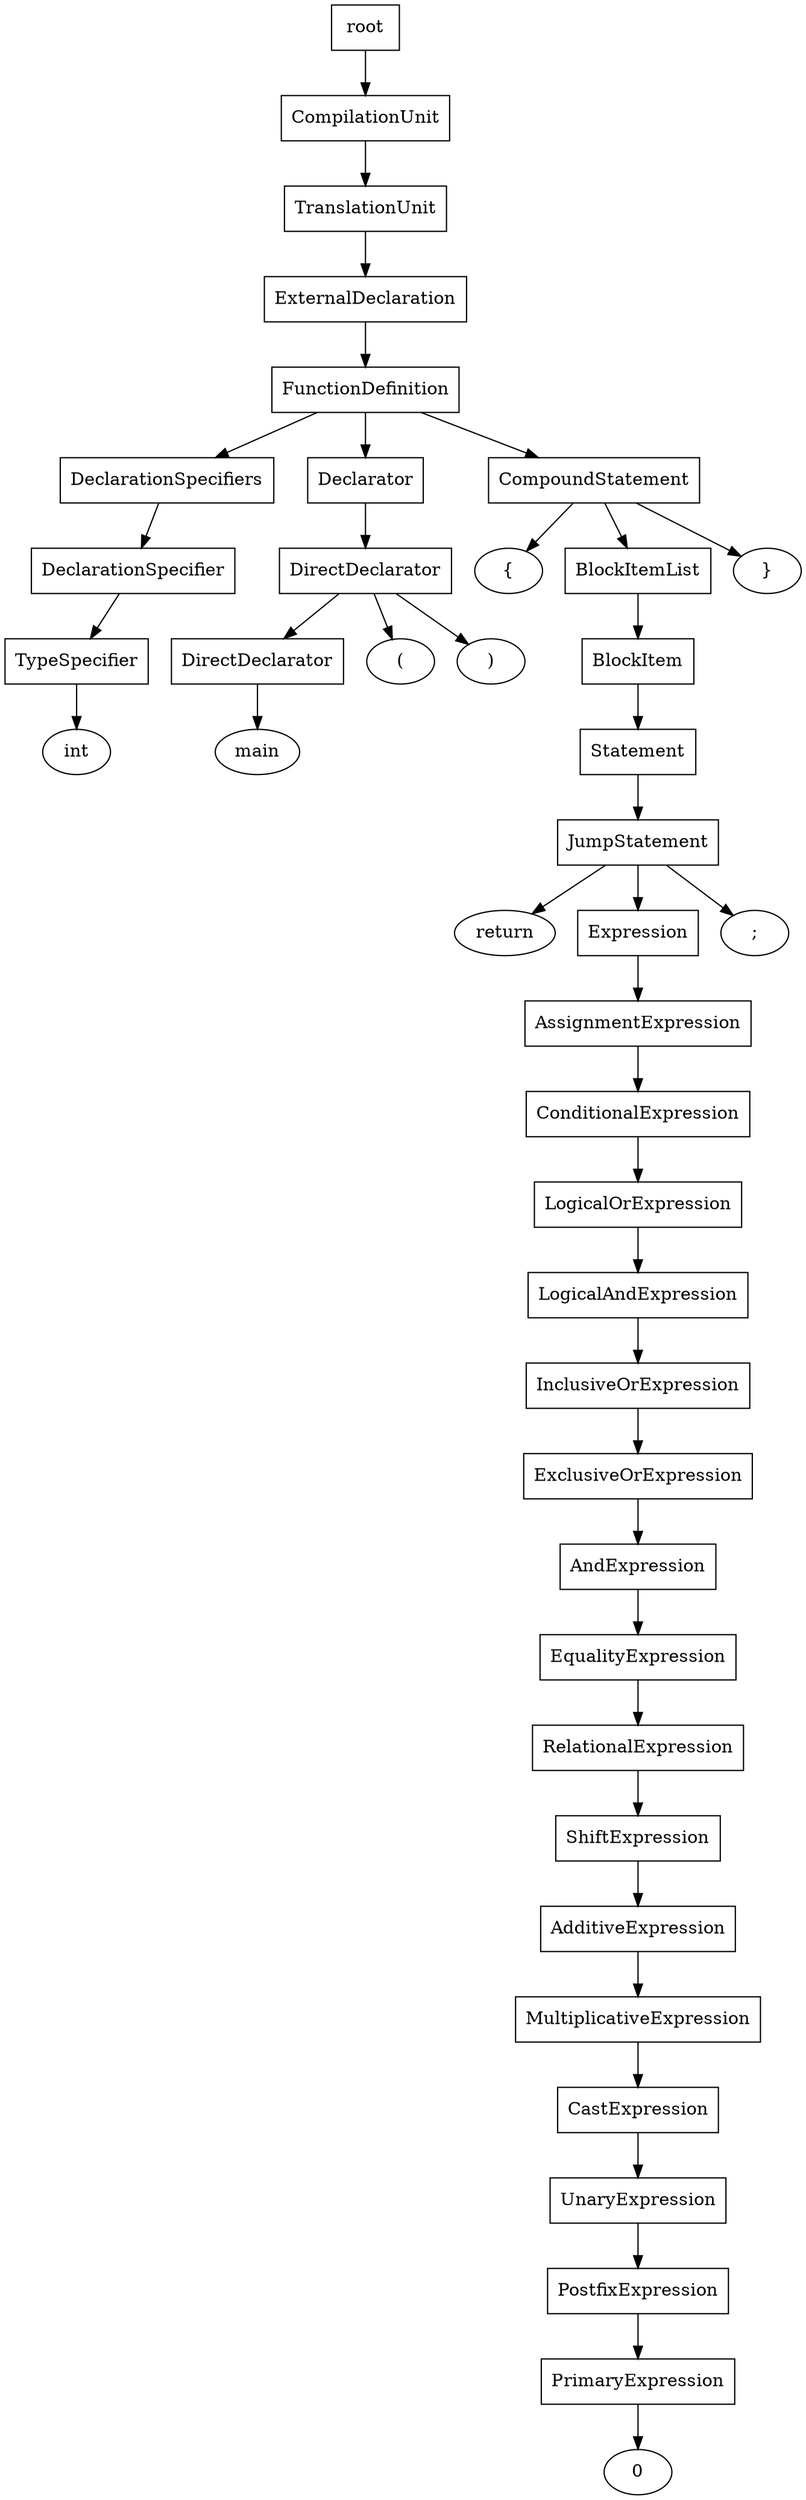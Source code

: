 digraph G {
	splines="TRUE";
	n_0 [label="root", shape="rectangle"]
	n_0 -> n_1
	n_1 [label="CompilationUnit", shape="rectangle"]
	n_1 -> n_2
	n_2 [label="TranslationUnit", shape="rectangle"]
	n_2 -> n_3
	n_3 [label="ExternalDeclaration", shape="rectangle"]
	n_3 -> n_4
	n_4 [label="FunctionDefinition", shape="rectangle"]
	n_4 -> n_5
	n_5 [label="DeclarationSpecifiers", shape="rectangle"]
	n_5 -> n_8
	n_8 [label="DeclarationSpecifier", shape="rectangle"]
	n_8 -> n_13
	n_13 [label="TypeSpecifier", shape="rectangle"]
	n_13 -> n_18
	n_18 [label="int", shape="ellipse"]
	n_4 -> n_6
	n_6 [label="Declarator", shape="rectangle"]
	n_6 -> n_9
	n_9 [label="DirectDeclarator", shape="rectangle"]
	n_9 -> n_14
	n_14 [label="DirectDeclarator", shape="rectangle"]
	n_14 -> n_19
	n_19 [label="main", shape="ellipse"]
	n_9 -> n_15
	n_15 [label="(", shape="ellipse"]
	n_9 -> n_16
	n_16 [label=")", shape="ellipse"]
	n_4 -> n_7
	n_7 [label="CompoundStatement", shape="rectangle"]
	n_7 -> n_10
	n_10 [label="{", shape="ellipse"]
	n_7 -> n_11
	n_11 [label="BlockItemList", shape="rectangle"]
	n_11 -> n_17
	n_17 [label="BlockItem", shape="rectangle"]
	n_17 -> n_20
	n_20 [label="Statement", shape="rectangle"]
	n_20 -> n_21
	n_21 [label="JumpStatement", shape="rectangle"]
	n_21 -> n_22
	n_22 [label="return", shape="ellipse"]
	n_21 -> n_23
	n_23 [label="Expression", shape="rectangle"]
	n_23 -> n_25
	n_25 [label="AssignmentExpression", shape="rectangle"]
	n_25 -> n_26
	n_26 [label="ConditionalExpression", shape="rectangle"]
	n_26 -> n_27
	n_27 [label="LogicalOrExpression", shape="rectangle"]
	n_27 -> n_28
	n_28 [label="LogicalAndExpression", shape="rectangle"]
	n_28 -> n_29
	n_29 [label="InclusiveOrExpression", shape="rectangle"]
	n_29 -> n_30
	n_30 [label="ExclusiveOrExpression", shape="rectangle"]
	n_30 -> n_31
	n_31 [label="AndExpression", shape="rectangle"]
	n_31 -> n_32
	n_32 [label="EqualityExpression", shape="rectangle"]
	n_32 -> n_33
	n_33 [label="RelationalExpression", shape="rectangle"]
	n_33 -> n_34
	n_34 [label="ShiftExpression", shape="rectangle"]
	n_34 -> n_35
	n_35 [label="AdditiveExpression", shape="rectangle"]
	n_35 -> n_36
	n_36 [label="MultiplicativeExpression", shape="rectangle"]
	n_36 -> n_37
	n_37 [label="CastExpression", shape="rectangle"]
	n_37 -> n_38
	n_38 [label="UnaryExpression", shape="rectangle"]
	n_38 -> n_39
	n_39 [label="PostfixExpression", shape="rectangle"]
	n_39 -> n_40
	n_40 [label="PrimaryExpression", shape="rectangle"]
	n_40 -> n_41
	n_41 [label="0", shape="ellipse"]
	n_21 -> n_24
	n_24 [label=";", shape="ellipse"]
	n_7 -> n_12
	n_12 [label="}", shape="ellipse"]
}